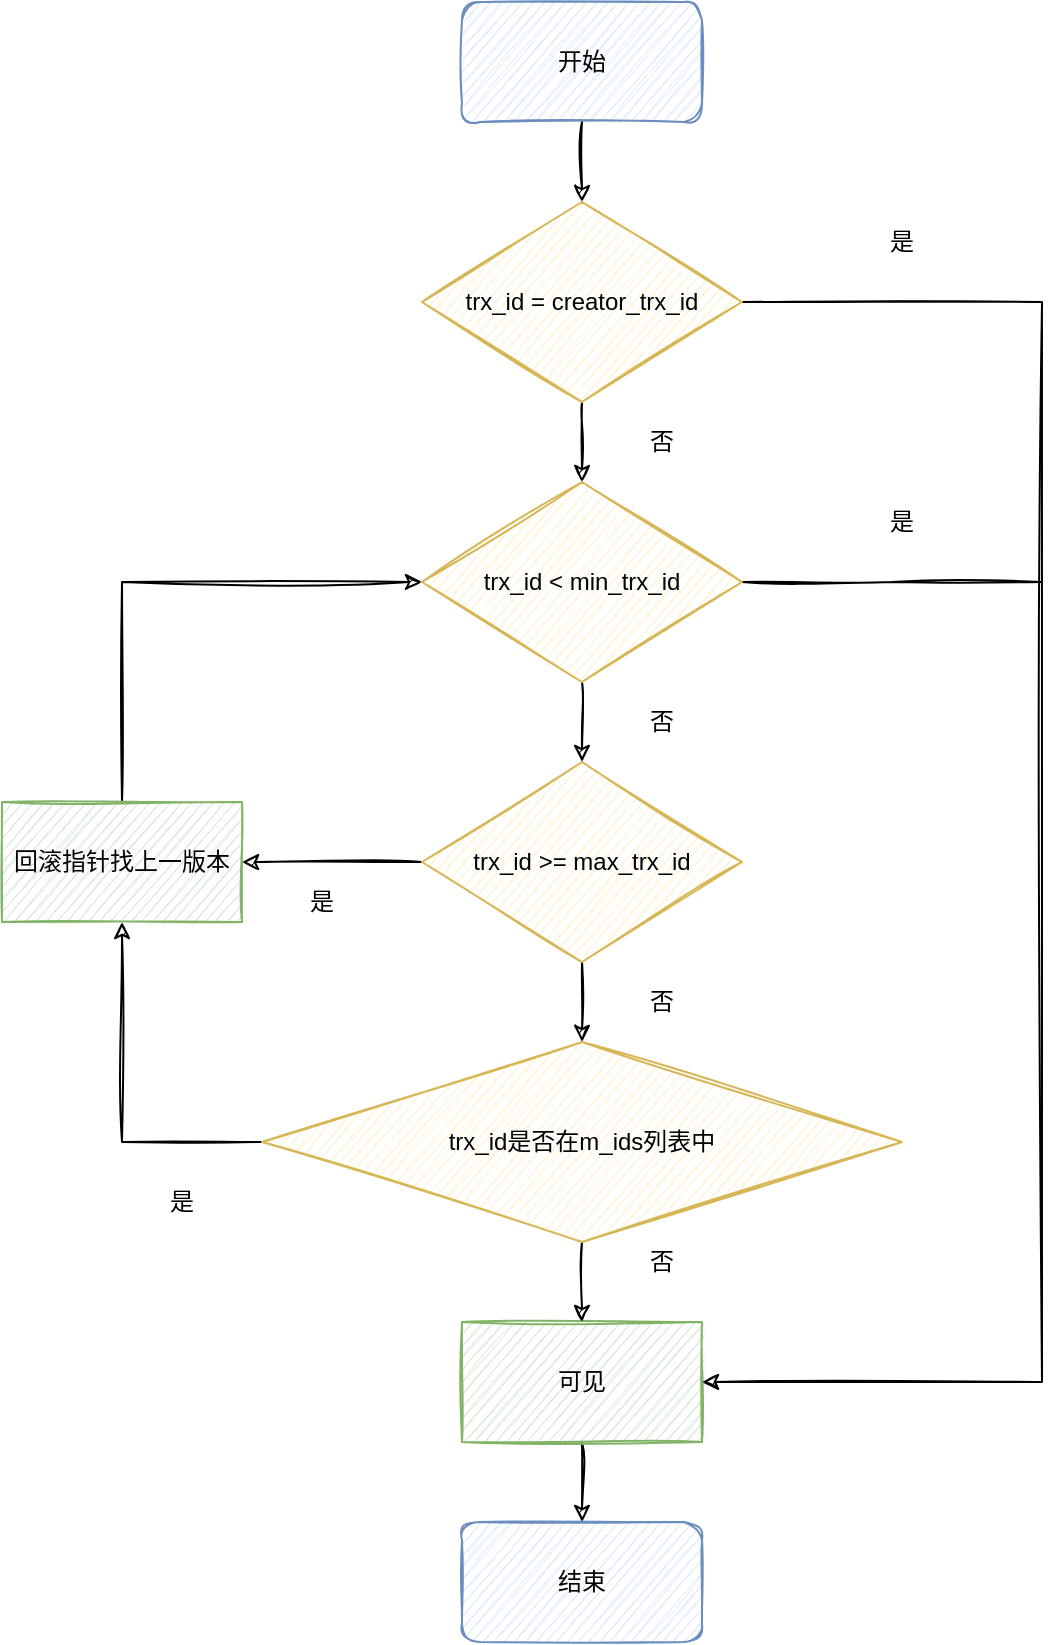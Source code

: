 <mxfile version="14.0.1" type="github">
  <diagram id="Fm3Vq3x_wtMWbXcccVqN" name="Page-1">
    <mxGraphModel dx="946" dy="538" grid="1" gridSize="10" guides="1" tooltips="1" connect="1" arrows="1" fold="1" page="1" pageScale="1" pageWidth="827" pageHeight="1169" math="0" shadow="0">
      <root>
        <mxCell id="0" />
        <mxCell id="1" parent="0" />
        <mxCell id="g0MrRFJYeRkFoFixMZTk-9" value="" style="edgeStyle=orthogonalEdgeStyle;rounded=0;orthogonalLoop=1;jettySize=auto;html=1;sketch=1;" parent="1" source="g0MrRFJYeRkFoFixMZTk-1" target="g0MrRFJYeRkFoFixMZTk-8" edge="1">
          <mxGeometry relative="1" as="geometry" />
        </mxCell>
        <mxCell id="g0MrRFJYeRkFoFixMZTk-1" value="开始" style="rounded=1;whiteSpace=wrap;html=1;sketch=1;fillColor=#dae8fc;strokeColor=#6c8ebf;" parent="1" vertex="1">
          <mxGeometry x="320" y="60" width="120" height="60" as="geometry" />
        </mxCell>
        <mxCell id="g0MrRFJYeRkFoFixMZTk-2" value="结束" style="rounded=1;whiteSpace=wrap;html=1;sketch=1;fillColor=#dae8fc;strokeColor=#6c8ebf;" parent="1" vertex="1">
          <mxGeometry x="320" y="820" width="120" height="60" as="geometry" />
        </mxCell>
        <mxCell id="g0MrRFJYeRkFoFixMZTk-11" value="" style="edgeStyle=orthogonalEdgeStyle;rounded=0;orthogonalLoop=1;jettySize=auto;html=1;sketch=1;" parent="1" source="g0MrRFJYeRkFoFixMZTk-3" target="g0MrRFJYeRkFoFixMZTk-4" edge="1">
          <mxGeometry relative="1" as="geometry" />
        </mxCell>
        <mxCell id="g0MrRFJYeRkFoFixMZTk-17" style="edgeStyle=orthogonalEdgeStyle;rounded=0;orthogonalLoop=1;jettySize=auto;html=1;exitX=1;exitY=0.5;exitDx=0;exitDy=0;endArrow=none;endFill=0;sketch=1;" parent="1" source="g0MrRFJYeRkFoFixMZTk-3" edge="1">
          <mxGeometry relative="1" as="geometry">
            <mxPoint x="610" y="350" as="targetPoint" />
          </mxGeometry>
        </mxCell>
        <mxCell id="g0MrRFJYeRkFoFixMZTk-3" value="trx_id &amp;lt; min_trx_id" style="rhombus;whiteSpace=wrap;html=1;sketch=1;fillColor=#fff2cc;strokeColor=#d6b656;" parent="1" vertex="1">
          <mxGeometry x="300" y="300" width="160" height="100" as="geometry" />
        </mxCell>
        <mxCell id="g0MrRFJYeRkFoFixMZTk-12" value="" style="edgeStyle=orthogonalEdgeStyle;rounded=0;orthogonalLoop=1;jettySize=auto;html=1;sketch=1;" parent="1" source="g0MrRFJYeRkFoFixMZTk-4" target="g0MrRFJYeRkFoFixMZTk-6" edge="1">
          <mxGeometry relative="1" as="geometry" />
        </mxCell>
        <mxCell id="g0MrRFJYeRkFoFixMZTk-22" value="" style="edgeStyle=orthogonalEdgeStyle;rounded=0;orthogonalLoop=1;jettySize=auto;html=1;endArrow=classic;endFill=1;sketch=1;" parent="1" source="g0MrRFJYeRkFoFixMZTk-4" target="g0MrRFJYeRkFoFixMZTk-7" edge="1">
          <mxGeometry relative="1" as="geometry" />
        </mxCell>
        <mxCell id="g0MrRFJYeRkFoFixMZTk-4" value="trx_id &amp;gt;= max_trx_id" style="rhombus;whiteSpace=wrap;html=1;sketch=1;fillColor=#fff2cc;strokeColor=#d6b656;" parent="1" vertex="1">
          <mxGeometry x="300" y="440" width="160" height="100" as="geometry" />
        </mxCell>
        <mxCell id="g0MrRFJYeRkFoFixMZTk-14" value="" style="edgeStyle=orthogonalEdgeStyle;rounded=0;orthogonalLoop=1;jettySize=auto;html=1;sketch=1;" parent="1" source="g0MrRFJYeRkFoFixMZTk-5" target="g0MrRFJYeRkFoFixMZTk-2" edge="1">
          <mxGeometry relative="1" as="geometry" />
        </mxCell>
        <mxCell id="g0MrRFJYeRkFoFixMZTk-5" value="可见" style="rounded=0;whiteSpace=wrap;html=1;glass=0;sketch=1;fillColor=#d5e8d4;strokeColor=#82b366;" parent="1" vertex="1">
          <mxGeometry x="320" y="720" width="120" height="60" as="geometry" />
        </mxCell>
        <mxCell id="g0MrRFJYeRkFoFixMZTk-13" value="" style="edgeStyle=orthogonalEdgeStyle;rounded=0;orthogonalLoop=1;jettySize=auto;html=1;sketch=1;" parent="1" source="g0MrRFJYeRkFoFixMZTk-6" target="g0MrRFJYeRkFoFixMZTk-5" edge="1">
          <mxGeometry relative="1" as="geometry" />
        </mxCell>
        <mxCell id="g0MrRFJYeRkFoFixMZTk-20" style="edgeStyle=orthogonalEdgeStyle;rounded=0;orthogonalLoop=1;jettySize=auto;html=1;exitX=0;exitY=0.5;exitDx=0;exitDy=0;entryX=0.5;entryY=1;entryDx=0;entryDy=0;endArrow=classic;endFill=1;sketch=1;" parent="1" source="g0MrRFJYeRkFoFixMZTk-6" target="g0MrRFJYeRkFoFixMZTk-7" edge="1">
          <mxGeometry relative="1" as="geometry" />
        </mxCell>
        <mxCell id="g0MrRFJYeRkFoFixMZTk-6" value="trx_id是否在m_ids列表中" style="rhombus;whiteSpace=wrap;html=1;sketch=1;fillColor=#fff2cc;strokeColor=#d6b656;" parent="1" vertex="1">
          <mxGeometry x="220" y="580" width="320" height="100" as="geometry" />
        </mxCell>
        <mxCell id="g0MrRFJYeRkFoFixMZTk-23" style="edgeStyle=orthogonalEdgeStyle;rounded=0;orthogonalLoop=1;jettySize=auto;html=1;exitX=0.5;exitY=0;exitDx=0;exitDy=0;entryX=0;entryY=0.5;entryDx=0;entryDy=0;endArrow=classic;endFill=1;sketch=1;" parent="1" source="g0MrRFJYeRkFoFixMZTk-7" target="g0MrRFJYeRkFoFixMZTk-3" edge="1">
          <mxGeometry relative="1" as="geometry" />
        </mxCell>
        <mxCell id="g0MrRFJYeRkFoFixMZTk-7" value="回滚指针找上一版本" style="rounded=0;whiteSpace=wrap;html=1;sketch=1;fillColor=#d5e8d4;strokeColor=#82b366;" parent="1" vertex="1">
          <mxGeometry x="90" y="460" width="120" height="60" as="geometry" />
        </mxCell>
        <mxCell id="g0MrRFJYeRkFoFixMZTk-10" value="" style="edgeStyle=orthogonalEdgeStyle;rounded=0;orthogonalLoop=1;jettySize=auto;html=1;sketch=1;" parent="1" source="g0MrRFJYeRkFoFixMZTk-8" target="g0MrRFJYeRkFoFixMZTk-3" edge="1">
          <mxGeometry relative="1" as="geometry" />
        </mxCell>
        <mxCell id="g0MrRFJYeRkFoFixMZTk-15" style="edgeStyle=orthogonalEdgeStyle;rounded=0;orthogonalLoop=1;jettySize=auto;html=1;exitX=1;exitY=0.5;exitDx=0;exitDy=0;entryX=1;entryY=0.5;entryDx=0;entryDy=0;sketch=1;" parent="1" source="g0MrRFJYeRkFoFixMZTk-8" target="g0MrRFJYeRkFoFixMZTk-5" edge="1">
          <mxGeometry relative="1" as="geometry">
            <Array as="points">
              <mxPoint x="610" y="210" />
              <mxPoint x="610" y="750" />
            </Array>
          </mxGeometry>
        </mxCell>
        <mxCell id="g0MrRFJYeRkFoFixMZTk-8" value="trx_id = creator_trx_id" style="rhombus;whiteSpace=wrap;html=1;shadow=0;sketch=1;fillColor=#fff2cc;strokeColor=#d6b656;" parent="1" vertex="1">
          <mxGeometry x="300" y="160" width="160" height="100" as="geometry" />
        </mxCell>
        <mxCell id="g0MrRFJYeRkFoFixMZTk-16" value="是" style="text;html=1;strokeColor=none;fillColor=none;align=center;verticalAlign=middle;whiteSpace=wrap;rounded=0;" parent="1" vertex="1">
          <mxGeometry x="520" y="170" width="40" height="20" as="geometry" />
        </mxCell>
        <mxCell id="g0MrRFJYeRkFoFixMZTk-18" value="是" style="text;html=1;strokeColor=none;fillColor=none;align=center;verticalAlign=middle;whiteSpace=wrap;rounded=0;" parent="1" vertex="1">
          <mxGeometry x="520" y="310" width="40" height="20" as="geometry" />
        </mxCell>
        <mxCell id="g0MrRFJYeRkFoFixMZTk-19" value="否" style="text;html=1;strokeColor=none;fillColor=none;align=center;verticalAlign=middle;whiteSpace=wrap;rounded=0;" parent="1" vertex="1">
          <mxGeometry x="400" y="680" width="40" height="20" as="geometry" />
        </mxCell>
        <mxCell id="g0MrRFJYeRkFoFixMZTk-24" value="否" style="text;html=1;strokeColor=none;fillColor=none;align=center;verticalAlign=middle;whiteSpace=wrap;rounded=0;" parent="1" vertex="1">
          <mxGeometry x="400" y="270" width="40" height="20" as="geometry" />
        </mxCell>
        <mxCell id="g0MrRFJYeRkFoFixMZTk-25" value="否" style="text;html=1;strokeColor=none;fillColor=none;align=center;verticalAlign=middle;whiteSpace=wrap;rounded=0;" parent="1" vertex="1">
          <mxGeometry x="400" y="410" width="40" height="20" as="geometry" />
        </mxCell>
        <mxCell id="g0MrRFJYeRkFoFixMZTk-26" value="否" style="text;html=1;strokeColor=none;fillColor=none;align=center;verticalAlign=middle;whiteSpace=wrap;rounded=0;" parent="1" vertex="1">
          <mxGeometry x="400" y="550" width="40" height="20" as="geometry" />
        </mxCell>
        <mxCell id="g0MrRFJYeRkFoFixMZTk-27" value="是" style="text;html=1;strokeColor=none;fillColor=none;align=center;verticalAlign=middle;whiteSpace=wrap;rounded=0;" parent="1" vertex="1">
          <mxGeometry x="160" y="650" width="40" height="20" as="geometry" />
        </mxCell>
        <mxCell id="g0MrRFJYeRkFoFixMZTk-28" value="是" style="text;html=1;strokeColor=none;fillColor=none;align=center;verticalAlign=middle;whiteSpace=wrap;rounded=0;" parent="1" vertex="1">
          <mxGeometry x="230" y="500" width="40" height="20" as="geometry" />
        </mxCell>
      </root>
    </mxGraphModel>
  </diagram>
</mxfile>
